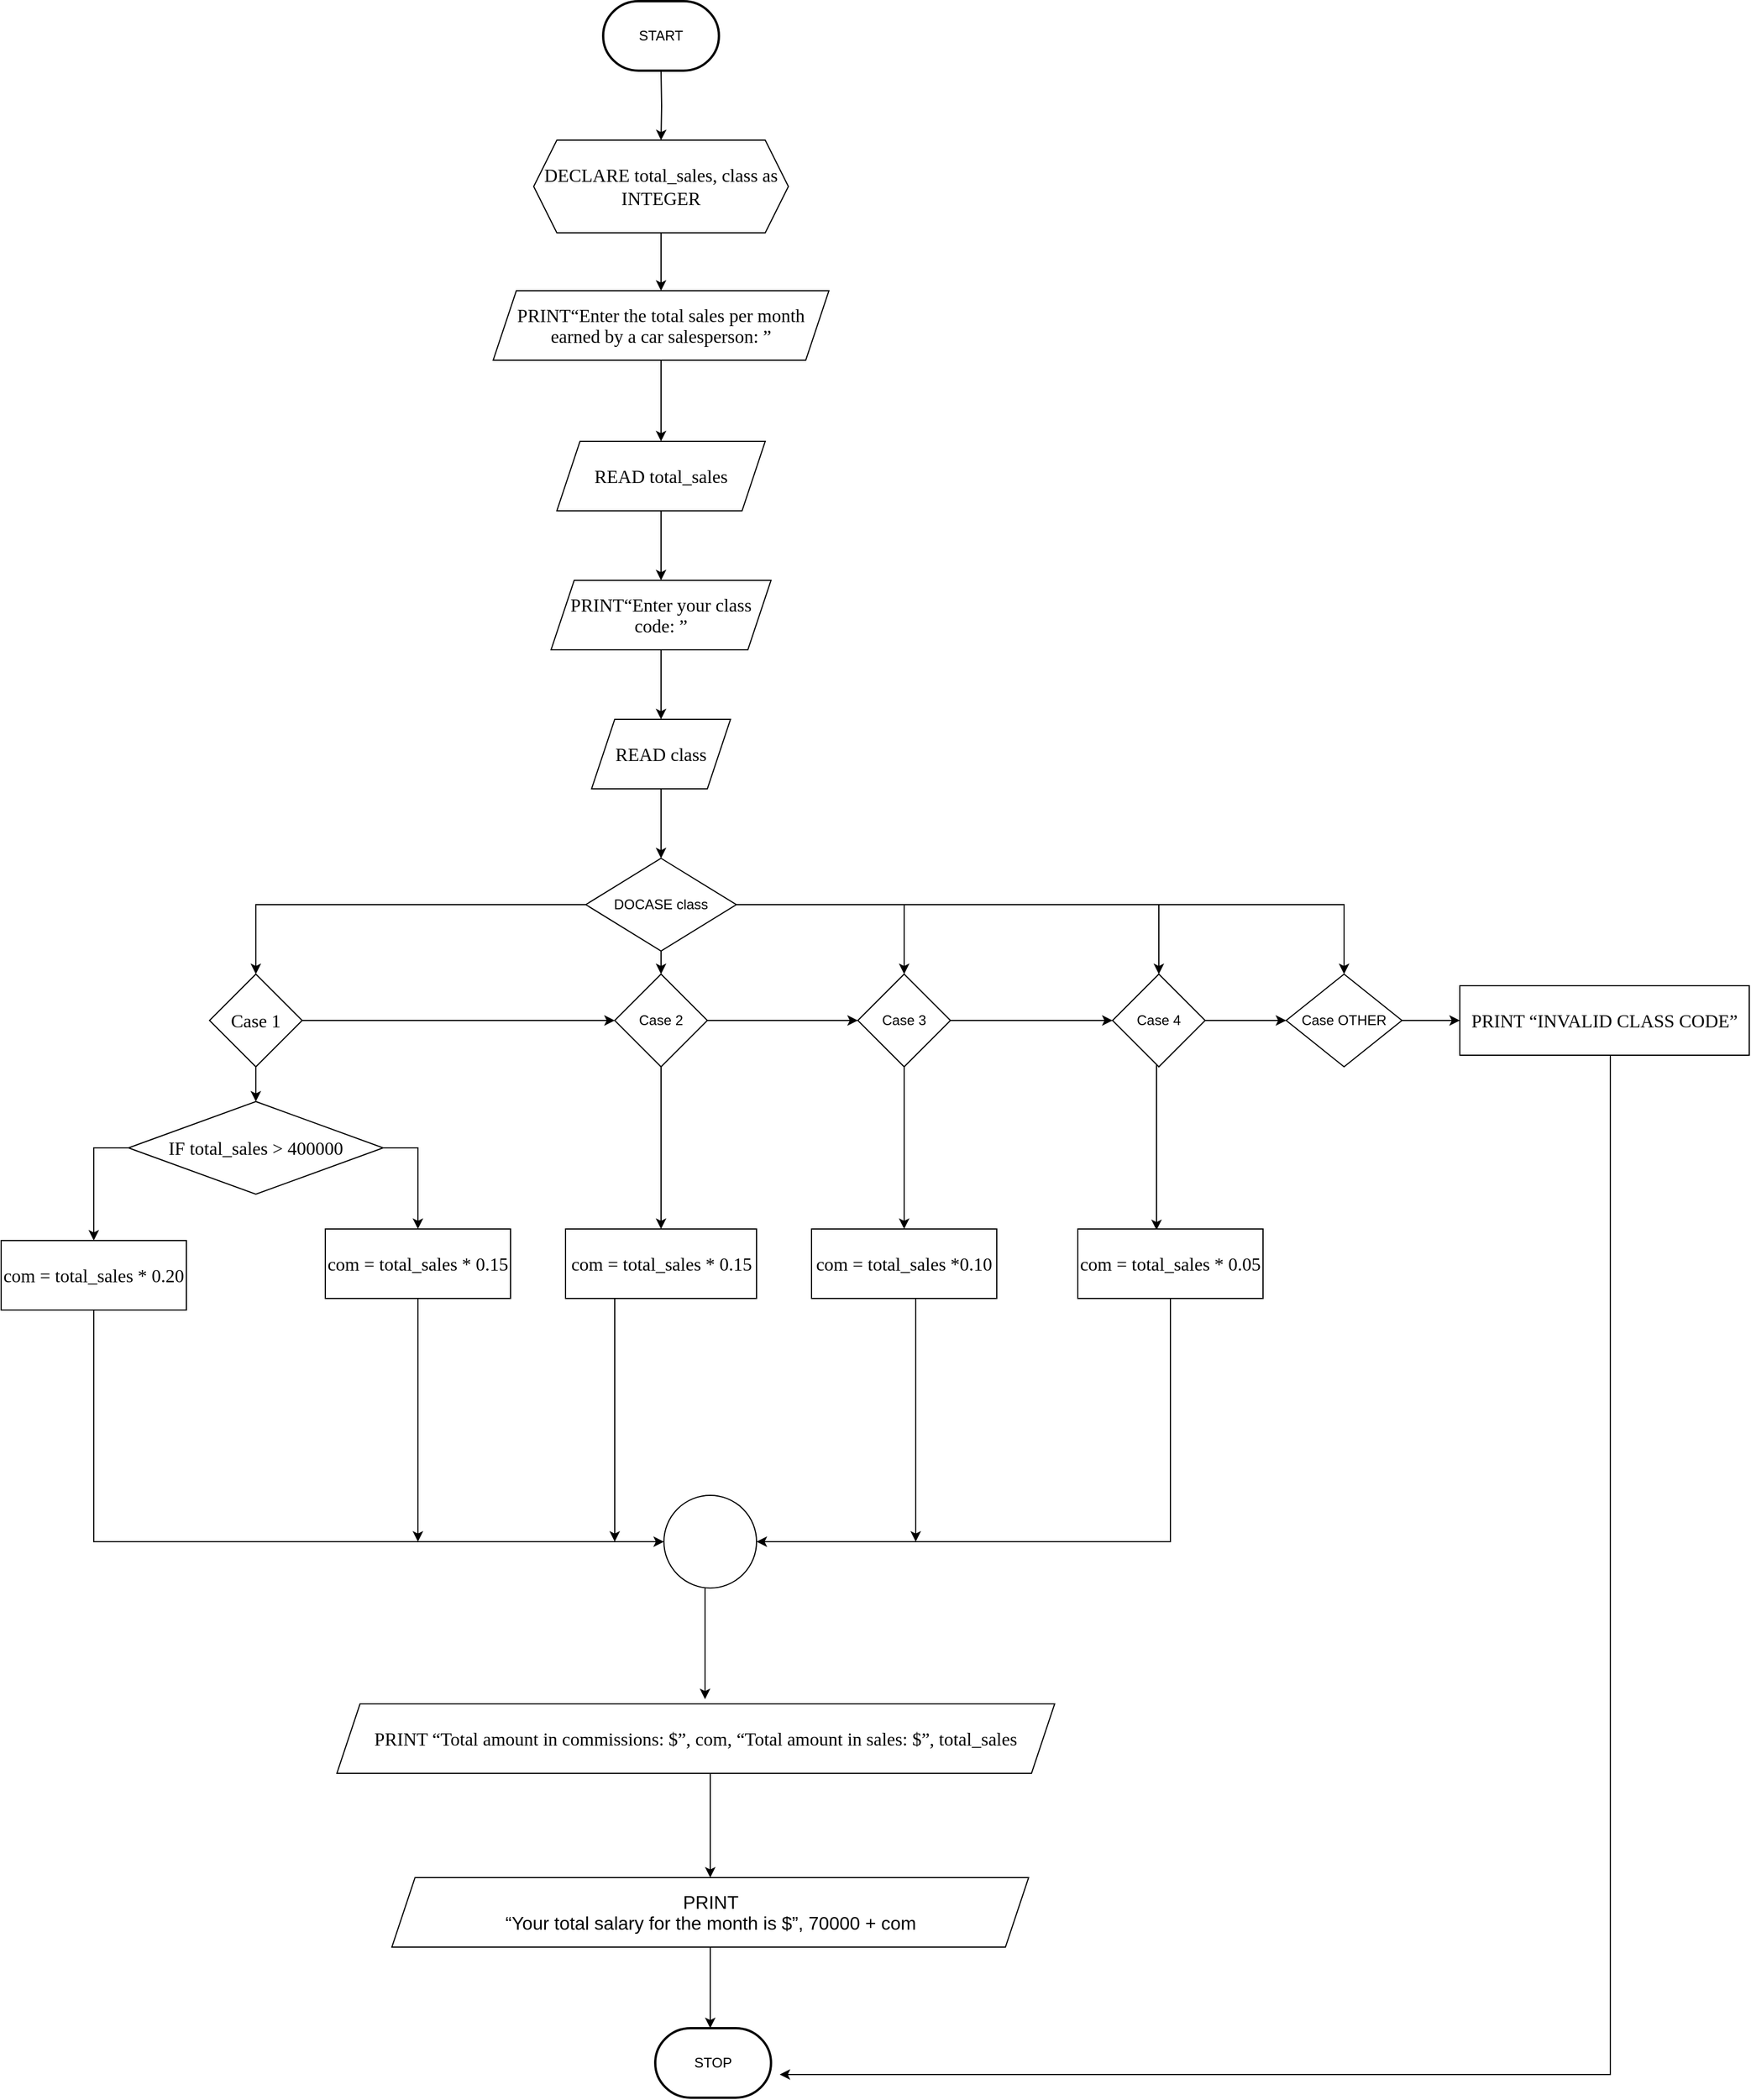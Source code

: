 <mxfile version="20.5.1" type="github">
  <diagram id="C5RBs43oDa-KdzZeNtuy" name="Page-1">
    <mxGraphModel dx="1604" dy="740" grid="1" gridSize="10" guides="1" tooltips="1" connect="1" arrows="1" fold="1" page="1" pageScale="1" pageWidth="827" pageHeight="1169" math="0" shadow="0">
      <root>
        <mxCell id="WIyWlLk6GJQsqaUBKTNV-0" />
        <mxCell id="WIyWlLk6GJQsqaUBKTNV-1" parent="WIyWlLk6GJQsqaUBKTNV-0" />
        <mxCell id="USOsOcjbHyalh4QCgonA-1" style="edgeStyle=orthogonalEdgeStyle;rounded=0;orthogonalLoop=1;jettySize=auto;html=1;entryX=0.5;entryY=0;entryDx=0;entryDy=0;" edge="1" parent="WIyWlLk6GJQsqaUBKTNV-1" target="USOsOcjbHyalh4QCgonA-7">
          <mxGeometry relative="1" as="geometry">
            <mxPoint x="400" y="170" as="targetPoint" />
            <mxPoint x="400" y="120" as="sourcePoint" />
          </mxGeometry>
        </mxCell>
        <mxCell id="USOsOcjbHyalh4QCgonA-3" style="edgeStyle=orthogonalEdgeStyle;rounded=0;orthogonalLoop=1;jettySize=auto;html=1;" edge="1" parent="WIyWlLk6GJQsqaUBKTNV-1">
          <mxGeometry relative="1" as="geometry">
            <mxPoint x="400" y="310" as="targetPoint" />
            <mxPoint x="400" y="260" as="sourcePoint" />
          </mxGeometry>
        </mxCell>
        <mxCell id="USOsOcjbHyalh4QCgonA-5" style="edgeStyle=orthogonalEdgeStyle;rounded=0;orthogonalLoop=1;jettySize=auto;html=1;" edge="1" parent="WIyWlLk6GJQsqaUBKTNV-1" source="USOsOcjbHyalh4QCgonA-4">
          <mxGeometry relative="1" as="geometry">
            <mxPoint x="400" y="440" as="targetPoint" />
          </mxGeometry>
        </mxCell>
        <mxCell id="USOsOcjbHyalh4QCgonA-4" value="&lt;span style=&quot;font-size: 12pt; line-height: 107%; font-family: &amp;quot;Times New Roman&amp;quot;, serif;&quot;&gt;PRINT“Enter the total sales per month earned by a car salesperson: ”&lt;/span&gt;" style="shape=parallelogram;perimeter=parallelogramPerimeter;whiteSpace=wrap;html=1;fixedSize=1;" vertex="1" parent="WIyWlLk6GJQsqaUBKTNV-1">
          <mxGeometry x="255" y="310" width="290" height="60" as="geometry" />
        </mxCell>
        <mxCell id="USOsOcjbHyalh4QCgonA-9" style="edgeStyle=orthogonalEdgeStyle;rounded=0;orthogonalLoop=1;jettySize=auto;html=1;" edge="1" parent="WIyWlLk6GJQsqaUBKTNV-1" source="USOsOcjbHyalh4QCgonA-6">
          <mxGeometry relative="1" as="geometry">
            <mxPoint x="400" y="560" as="targetPoint" />
          </mxGeometry>
        </mxCell>
        <mxCell id="USOsOcjbHyalh4QCgonA-6" value="&lt;span style=&quot;font-size: 12pt; line-height: 107%; font-family: &amp;quot;Times New Roman&amp;quot;, serif;&quot;&gt;READ total_sales&lt;/span&gt;" style="shape=parallelogram;perimeter=parallelogramPerimeter;whiteSpace=wrap;html=1;fixedSize=1;" vertex="1" parent="WIyWlLk6GJQsqaUBKTNV-1">
          <mxGeometry x="310" y="440" width="180" height="60" as="geometry" />
        </mxCell>
        <mxCell id="USOsOcjbHyalh4QCgonA-7" value="&lt;span style=&quot;font-family: &amp;quot;Times New Roman&amp;quot;, serif; font-size: 16px;&quot;&gt;DECLARE total_sales, class as INTEGER&lt;/span&gt;" style="shape=hexagon;perimeter=hexagonPerimeter2;whiteSpace=wrap;html=1;fixedSize=1;" vertex="1" parent="WIyWlLk6GJQsqaUBKTNV-1">
          <mxGeometry x="290" y="180" width="220" height="80" as="geometry" />
        </mxCell>
        <mxCell id="USOsOcjbHyalh4QCgonA-11" style="edgeStyle=orthogonalEdgeStyle;rounded=0;orthogonalLoop=1;jettySize=auto;html=1;" edge="1" parent="WIyWlLk6GJQsqaUBKTNV-1" source="USOsOcjbHyalh4QCgonA-10">
          <mxGeometry relative="1" as="geometry">
            <mxPoint x="400" y="680" as="targetPoint" />
          </mxGeometry>
        </mxCell>
        <mxCell id="USOsOcjbHyalh4QCgonA-10" value="&lt;p style=&quot;line-height:normal&quot; class=&quot;MsoNormal&quot;&gt;&lt;span style=&quot;font-size: 12pt; font-family: &amp;quot;Times New Roman&amp;quot;, serif;&quot;&gt;PRINT“Enter your class code: ”&lt;/span&gt;&lt;span&gt;&lt;/span&gt;&lt;/p&gt;" style="shape=parallelogram;perimeter=parallelogramPerimeter;whiteSpace=wrap;html=1;fixedSize=1;" vertex="1" parent="WIyWlLk6GJQsqaUBKTNV-1">
          <mxGeometry x="305" y="560" width="190" height="60" as="geometry" />
        </mxCell>
        <mxCell id="USOsOcjbHyalh4QCgonA-13" style="edgeStyle=orthogonalEdgeStyle;rounded=0;orthogonalLoop=1;jettySize=auto;html=1;" edge="1" parent="WIyWlLk6GJQsqaUBKTNV-1" source="USOsOcjbHyalh4QCgonA-12">
          <mxGeometry relative="1" as="geometry">
            <mxPoint x="400" y="800" as="targetPoint" />
          </mxGeometry>
        </mxCell>
        <mxCell id="USOsOcjbHyalh4QCgonA-12" value="&lt;span style=&quot;font-size: 12pt; line-height: 107%; font-family: &amp;quot;Times New Roman&amp;quot;, serif;&quot;&gt;READ class&lt;/span&gt;" style="shape=parallelogram;perimeter=parallelogramPerimeter;whiteSpace=wrap;html=1;fixedSize=1;" vertex="1" parent="WIyWlLk6GJQsqaUBKTNV-1">
          <mxGeometry x="340" y="680" width="120" height="60" as="geometry" />
        </mxCell>
        <mxCell id="USOsOcjbHyalh4QCgonA-21" style="edgeStyle=elbowEdgeStyle;rounded=0;orthogonalLoop=1;jettySize=auto;html=1;entryX=0.5;entryY=0;entryDx=0;entryDy=0;exitX=0;exitY=0.5;exitDx=0;exitDy=0;" edge="1" parent="WIyWlLk6GJQsqaUBKTNV-1" source="USOsOcjbHyalh4QCgonA-14" target="USOsOcjbHyalh4QCgonA-16">
          <mxGeometry relative="1" as="geometry">
            <Array as="points">
              <mxPoint x="50" y="850" />
              <mxPoint x="80" y="860" />
              <mxPoint x="150" y="830" />
              <mxPoint x="200" y="840" />
              <mxPoint x="250" y="860" />
            </Array>
          </mxGeometry>
        </mxCell>
        <mxCell id="USOsOcjbHyalh4QCgonA-42" style="edgeStyle=elbowEdgeStyle;rounded=0;orthogonalLoop=1;jettySize=auto;html=1;entryX=0.5;entryY=0;entryDx=0;entryDy=0;" edge="1" parent="WIyWlLk6GJQsqaUBKTNV-1" source="USOsOcjbHyalh4QCgonA-14" target="USOsOcjbHyalh4QCgonA-23">
          <mxGeometry relative="1" as="geometry" />
        </mxCell>
        <mxCell id="USOsOcjbHyalh4QCgonA-61" style="edgeStyle=elbowEdgeStyle;rounded=0;orthogonalLoop=1;jettySize=auto;html=1;entryX=0.5;entryY=0;entryDx=0;entryDy=0;" edge="1" parent="WIyWlLk6GJQsqaUBKTNV-1" source="USOsOcjbHyalh4QCgonA-14" target="USOsOcjbHyalh4QCgonA-24">
          <mxGeometry relative="1" as="geometry">
            <Array as="points">
              <mxPoint x="610" y="840" />
            </Array>
          </mxGeometry>
        </mxCell>
        <mxCell id="USOsOcjbHyalh4QCgonA-62" style="edgeStyle=elbowEdgeStyle;rounded=0;orthogonalLoop=1;jettySize=auto;html=1;entryX=0.5;entryY=0;entryDx=0;entryDy=0;" edge="1" parent="WIyWlLk6GJQsqaUBKTNV-1" source="USOsOcjbHyalh4QCgonA-14" target="USOsOcjbHyalh4QCgonA-25">
          <mxGeometry relative="1" as="geometry">
            <Array as="points">
              <mxPoint x="830" y="840" />
            </Array>
          </mxGeometry>
        </mxCell>
        <mxCell id="USOsOcjbHyalh4QCgonA-63" style="edgeStyle=elbowEdgeStyle;rounded=0;orthogonalLoop=1;jettySize=auto;html=1;exitX=1;exitY=0.5;exitDx=0;exitDy=0;entryX=0.5;entryY=0;entryDx=0;entryDy=0;" edge="1" parent="WIyWlLk6GJQsqaUBKTNV-1" source="USOsOcjbHyalh4QCgonA-14" target="USOsOcjbHyalh4QCgonA-26">
          <mxGeometry relative="1" as="geometry">
            <Array as="points">
              <mxPoint x="990" y="830" />
            </Array>
          </mxGeometry>
        </mxCell>
        <mxCell id="USOsOcjbHyalh4QCgonA-14" value="DOCASE class" style="rhombus;whiteSpace=wrap;html=1;" vertex="1" parent="WIyWlLk6GJQsqaUBKTNV-1">
          <mxGeometry x="335" y="800" width="130" height="80" as="geometry" />
        </mxCell>
        <mxCell id="USOsOcjbHyalh4QCgonA-39" style="edgeStyle=elbowEdgeStyle;rounded=0;orthogonalLoop=1;jettySize=auto;html=1;entryX=0.5;entryY=0;entryDx=0;entryDy=0;" edge="1" parent="WIyWlLk6GJQsqaUBKTNV-1" source="USOsOcjbHyalh4QCgonA-16" target="USOsOcjbHyalh4QCgonA-22">
          <mxGeometry relative="1" as="geometry" />
        </mxCell>
        <mxCell id="USOsOcjbHyalh4QCgonA-72" style="edgeStyle=elbowEdgeStyle;rounded=0;orthogonalLoop=1;jettySize=auto;html=1;entryX=0;entryY=0.5;entryDx=0;entryDy=0;" edge="1" parent="WIyWlLk6GJQsqaUBKTNV-1" source="USOsOcjbHyalh4QCgonA-16" target="USOsOcjbHyalh4QCgonA-23">
          <mxGeometry relative="1" as="geometry" />
        </mxCell>
        <mxCell id="USOsOcjbHyalh4QCgonA-16" value="&lt;span style=&quot;font-size: 12pt; line-height: 107%; font-family: &amp;quot;Times New Roman&amp;quot;, serif;&quot;&gt;Case 1&lt;/span&gt;" style="rhombus;whiteSpace=wrap;html=1;" vertex="1" parent="WIyWlLk6GJQsqaUBKTNV-1">
          <mxGeometry x="10" y="900" width="80" height="80" as="geometry" />
        </mxCell>
        <mxCell id="USOsOcjbHyalh4QCgonA-40" style="edgeStyle=elbowEdgeStyle;rounded=0;orthogonalLoop=1;jettySize=auto;html=1;exitX=0;exitY=0.5;exitDx=0;exitDy=0;entryX=0.5;entryY=0;entryDx=0;entryDy=0;" edge="1" parent="WIyWlLk6GJQsqaUBKTNV-1" source="USOsOcjbHyalh4QCgonA-22" target="USOsOcjbHyalh4QCgonA-27">
          <mxGeometry relative="1" as="geometry">
            <Array as="points">
              <mxPoint x="-90" y="1080" />
            </Array>
          </mxGeometry>
        </mxCell>
        <mxCell id="USOsOcjbHyalh4QCgonA-41" style="edgeStyle=elbowEdgeStyle;rounded=0;orthogonalLoop=1;jettySize=auto;html=1;exitX=1;exitY=0.5;exitDx=0;exitDy=0;entryX=0.5;entryY=0;entryDx=0;entryDy=0;" edge="1" parent="WIyWlLk6GJQsqaUBKTNV-1" source="USOsOcjbHyalh4QCgonA-22" target="USOsOcjbHyalh4QCgonA-28">
          <mxGeometry relative="1" as="geometry">
            <Array as="points">
              <mxPoint x="190" y="1080" />
            </Array>
          </mxGeometry>
        </mxCell>
        <mxCell id="USOsOcjbHyalh4QCgonA-22" value="&lt;span style=&quot;font-size: 12pt; line-height: 107%; font-family: &amp;quot;Times New Roman&amp;quot;, serif;&quot;&gt;IF total_sales &amp;gt; 400000&lt;/span&gt;" style="rhombus;whiteSpace=wrap;html=1;" vertex="1" parent="WIyWlLk6GJQsqaUBKTNV-1">
          <mxGeometry x="-60" y="1010" width="220" height="80" as="geometry" />
        </mxCell>
        <mxCell id="USOsOcjbHyalh4QCgonA-43" style="edgeStyle=elbowEdgeStyle;rounded=0;orthogonalLoop=1;jettySize=auto;html=1;exitX=0.5;exitY=1;exitDx=0;exitDy=0;entryX=0.5;entryY=0;entryDx=0;entryDy=0;" edge="1" parent="WIyWlLk6GJQsqaUBKTNV-1" source="USOsOcjbHyalh4QCgonA-23" target="USOsOcjbHyalh4QCgonA-29">
          <mxGeometry relative="1" as="geometry" />
        </mxCell>
        <mxCell id="USOsOcjbHyalh4QCgonA-53" style="edgeStyle=elbowEdgeStyle;rounded=0;orthogonalLoop=1;jettySize=auto;html=1;entryX=0;entryY=0.5;entryDx=0;entryDy=0;" edge="1" parent="WIyWlLk6GJQsqaUBKTNV-1" source="USOsOcjbHyalh4QCgonA-23" target="USOsOcjbHyalh4QCgonA-24">
          <mxGeometry relative="1" as="geometry" />
        </mxCell>
        <mxCell id="USOsOcjbHyalh4QCgonA-23" value="Case 2" style="rhombus;whiteSpace=wrap;html=1;" vertex="1" parent="WIyWlLk6GJQsqaUBKTNV-1">
          <mxGeometry x="360" y="900" width="80" height="80" as="geometry" />
        </mxCell>
        <mxCell id="USOsOcjbHyalh4QCgonA-44" style="edgeStyle=elbowEdgeStyle;rounded=0;orthogonalLoop=1;jettySize=auto;html=1;entryX=0.5;entryY=0;entryDx=0;entryDy=0;" edge="1" parent="WIyWlLk6GJQsqaUBKTNV-1" source="USOsOcjbHyalh4QCgonA-24" target="USOsOcjbHyalh4QCgonA-30">
          <mxGeometry relative="1" as="geometry" />
        </mxCell>
        <mxCell id="USOsOcjbHyalh4QCgonA-54" style="edgeStyle=elbowEdgeStyle;rounded=0;orthogonalLoop=1;jettySize=auto;html=1;entryX=0;entryY=0.5;entryDx=0;entryDy=0;" edge="1" parent="WIyWlLk6GJQsqaUBKTNV-1" source="USOsOcjbHyalh4QCgonA-24" target="USOsOcjbHyalh4QCgonA-25">
          <mxGeometry relative="1" as="geometry" />
        </mxCell>
        <mxCell id="USOsOcjbHyalh4QCgonA-24" value="Case 3" style="rhombus;whiteSpace=wrap;html=1;" vertex="1" parent="WIyWlLk6GJQsqaUBKTNV-1">
          <mxGeometry x="570" y="900" width="80" height="80" as="geometry" />
        </mxCell>
        <mxCell id="USOsOcjbHyalh4QCgonA-45" style="edgeStyle=elbowEdgeStyle;rounded=0;orthogonalLoop=1;jettySize=auto;html=1;entryX=0.425;entryY=0.017;entryDx=0;entryDy=0;entryPerimeter=0;" edge="1" parent="WIyWlLk6GJQsqaUBKTNV-1" source="USOsOcjbHyalh4QCgonA-25" target="USOsOcjbHyalh4QCgonA-31">
          <mxGeometry relative="1" as="geometry" />
        </mxCell>
        <mxCell id="USOsOcjbHyalh4QCgonA-55" style="edgeStyle=elbowEdgeStyle;rounded=0;orthogonalLoop=1;jettySize=auto;html=1;entryX=0;entryY=0.5;entryDx=0;entryDy=0;" edge="1" parent="WIyWlLk6GJQsqaUBKTNV-1" source="USOsOcjbHyalh4QCgonA-25" target="USOsOcjbHyalh4QCgonA-26">
          <mxGeometry relative="1" as="geometry" />
        </mxCell>
        <mxCell id="USOsOcjbHyalh4QCgonA-25" value="Case 4" style="rhombus;whiteSpace=wrap;html=1;" vertex="1" parent="WIyWlLk6GJQsqaUBKTNV-1">
          <mxGeometry x="790" y="900" width="80" height="80" as="geometry" />
        </mxCell>
        <mxCell id="USOsOcjbHyalh4QCgonA-46" style="edgeStyle=elbowEdgeStyle;rounded=0;orthogonalLoop=1;jettySize=auto;html=1;exitX=1;exitY=0.5;exitDx=0;exitDy=0;entryX=0;entryY=0.5;entryDx=0;entryDy=0;" edge="1" parent="WIyWlLk6GJQsqaUBKTNV-1" source="USOsOcjbHyalh4QCgonA-26" target="USOsOcjbHyalh4QCgonA-32">
          <mxGeometry relative="1" as="geometry" />
        </mxCell>
        <mxCell id="USOsOcjbHyalh4QCgonA-26" value="Case OTHER" style="rhombus;whiteSpace=wrap;html=1;" vertex="1" parent="WIyWlLk6GJQsqaUBKTNV-1">
          <mxGeometry x="940" y="900" width="100" height="80" as="geometry" />
        </mxCell>
        <mxCell id="USOsOcjbHyalh4QCgonA-66" style="edgeStyle=elbowEdgeStyle;rounded=0;orthogonalLoop=1;jettySize=auto;html=1;entryX=0;entryY=0.5;entryDx=0;entryDy=0;" edge="1" parent="WIyWlLk6GJQsqaUBKTNV-1" source="USOsOcjbHyalh4QCgonA-27" target="USOsOcjbHyalh4QCgonA-35">
          <mxGeometry relative="1" as="geometry">
            <Array as="points">
              <mxPoint x="-90" y="1240" />
            </Array>
          </mxGeometry>
        </mxCell>
        <mxCell id="USOsOcjbHyalh4QCgonA-27" value="&lt;span style=&quot;font-size: 12pt; line-height: 107%; font-family: &amp;quot;Times New Roman&amp;quot;, serif;&quot;&gt;com = total_sales * 0.20&lt;/span&gt;" style="rounded=0;whiteSpace=wrap;html=1;" vertex="1" parent="WIyWlLk6GJQsqaUBKTNV-1">
          <mxGeometry x="-170" y="1130" width="160" height="60" as="geometry" />
        </mxCell>
        <mxCell id="USOsOcjbHyalh4QCgonA-67" style="edgeStyle=elbowEdgeStyle;rounded=0;orthogonalLoop=1;jettySize=auto;html=1;" edge="1" parent="WIyWlLk6GJQsqaUBKTNV-1" source="USOsOcjbHyalh4QCgonA-28">
          <mxGeometry relative="1" as="geometry">
            <mxPoint x="190" y="1390" as="targetPoint" />
          </mxGeometry>
        </mxCell>
        <mxCell id="USOsOcjbHyalh4QCgonA-28" value="&lt;span style=&quot;font-size: 12pt; line-height: 107%; font-family: &amp;quot;Times New Roman&amp;quot;, serif;&quot;&gt;com = total_sales * 0.15&lt;/span&gt;" style="rounded=0;whiteSpace=wrap;html=1;fontStyle=0" vertex="1" parent="WIyWlLk6GJQsqaUBKTNV-1">
          <mxGeometry x="110" y="1120" width="160" height="60" as="geometry" />
        </mxCell>
        <mxCell id="USOsOcjbHyalh4QCgonA-68" style="edgeStyle=elbowEdgeStyle;rounded=0;orthogonalLoop=1;jettySize=auto;html=1;strokeColor=default;strokeWidth=1;" edge="1" parent="WIyWlLk6GJQsqaUBKTNV-1" source="USOsOcjbHyalh4QCgonA-29">
          <mxGeometry relative="1" as="geometry">
            <mxPoint x="360" y="1390" as="targetPoint" />
          </mxGeometry>
        </mxCell>
        <mxCell id="USOsOcjbHyalh4QCgonA-29" value="&lt;span style=&quot;font-size: 12pt; line-height: 107%; font-family: &amp;quot;Times New Roman&amp;quot;, serif;&quot;&gt;com = total_sales * 0.15&lt;/span&gt;" style="rounded=0;whiteSpace=wrap;html=1;" vertex="1" parent="WIyWlLk6GJQsqaUBKTNV-1">
          <mxGeometry x="317.5" y="1120" width="165" height="60" as="geometry" />
        </mxCell>
        <mxCell id="USOsOcjbHyalh4QCgonA-70" style="edgeStyle=elbowEdgeStyle;rounded=0;orthogonalLoop=1;jettySize=auto;html=1;" edge="1" parent="WIyWlLk6GJQsqaUBKTNV-1" source="USOsOcjbHyalh4QCgonA-30">
          <mxGeometry relative="1" as="geometry">
            <mxPoint x="620" y="1390" as="targetPoint" />
            <Array as="points">
              <mxPoint x="620" y="1390" />
            </Array>
          </mxGeometry>
        </mxCell>
        <mxCell id="USOsOcjbHyalh4QCgonA-30" value="&lt;span style=&quot;font-size: 12pt; line-height: 107%; font-family: &amp;quot;Times New Roman&amp;quot;, serif;&quot;&gt;com = total_sales *0.10&lt;/span&gt;" style="rounded=0;whiteSpace=wrap;html=1;" vertex="1" parent="WIyWlLk6GJQsqaUBKTNV-1">
          <mxGeometry x="530" y="1120" width="160" height="60" as="geometry" />
        </mxCell>
        <mxCell id="USOsOcjbHyalh4QCgonA-69" style="edgeStyle=elbowEdgeStyle;rounded=0;orthogonalLoop=1;jettySize=auto;html=1;exitX=0.5;exitY=1;exitDx=0;exitDy=0;entryX=1;entryY=0.5;entryDx=0;entryDy=0;" edge="1" parent="WIyWlLk6GJQsqaUBKTNV-1" source="USOsOcjbHyalh4QCgonA-31" target="USOsOcjbHyalh4QCgonA-35">
          <mxGeometry relative="1" as="geometry">
            <Array as="points">
              <mxPoint x="840" y="1290" />
            </Array>
          </mxGeometry>
        </mxCell>
        <mxCell id="USOsOcjbHyalh4QCgonA-31" value="&lt;span style=&quot;font-size: 12pt; line-height: 107%; font-family: &amp;quot;Times New Roman&amp;quot;, serif;&quot;&gt;com = total_sales * 0.05&lt;/span&gt;" style="rounded=0;whiteSpace=wrap;html=1;" vertex="1" parent="WIyWlLk6GJQsqaUBKTNV-1">
          <mxGeometry x="760" y="1120" width="160" height="60" as="geometry" />
        </mxCell>
        <mxCell id="USOsOcjbHyalh4QCgonA-64" style="edgeStyle=elbowEdgeStyle;rounded=0;orthogonalLoop=1;jettySize=auto;html=1;entryX=1;entryY=0.5;entryDx=0;entryDy=0;" edge="1" parent="WIyWlLk6GJQsqaUBKTNV-1" source="USOsOcjbHyalh4QCgonA-32">
          <mxGeometry relative="1" as="geometry">
            <mxPoint x="502.5" y="1850" as="targetPoint" />
            <Array as="points">
              <mxPoint x="1220" y="1030" />
              <mxPoint x="1190" y="1090" />
            </Array>
          </mxGeometry>
        </mxCell>
        <mxCell id="USOsOcjbHyalh4QCgonA-32" value="&lt;span style=&quot;font-size: 12pt; line-height: 107%; font-family: &amp;quot;Times New Roman&amp;quot;, serif;&quot;&gt;PRINT “INVALID CLASS CODE”&lt;/span&gt;" style="rounded=0;whiteSpace=wrap;html=1;" vertex="1" parent="WIyWlLk6GJQsqaUBKTNV-1">
          <mxGeometry x="1090" y="910" width="250" height="60" as="geometry" />
        </mxCell>
        <mxCell id="USOsOcjbHyalh4QCgonA-71" style="edgeStyle=elbowEdgeStyle;rounded=0;orthogonalLoop=1;jettySize=auto;html=1;entryX=0.513;entryY=-0.067;entryDx=0;entryDy=0;entryPerimeter=0;" edge="1" parent="WIyWlLk6GJQsqaUBKTNV-1" source="USOsOcjbHyalh4QCgonA-35" target="USOsOcjbHyalh4QCgonA-36">
          <mxGeometry relative="1" as="geometry" />
        </mxCell>
        <mxCell id="USOsOcjbHyalh4QCgonA-35" value="" style="ellipse;whiteSpace=wrap;html=1;aspect=fixed;" vertex="1" parent="WIyWlLk6GJQsqaUBKTNV-1">
          <mxGeometry x="402.5" y="1350" width="80" height="80" as="geometry" />
        </mxCell>
        <mxCell id="USOsOcjbHyalh4QCgonA-56" style="edgeStyle=elbowEdgeStyle;rounded=0;orthogonalLoop=1;jettySize=auto;html=1;entryX=0.5;entryY=0;entryDx=0;entryDy=0;" edge="1" parent="WIyWlLk6GJQsqaUBKTNV-1" source="USOsOcjbHyalh4QCgonA-36" target="USOsOcjbHyalh4QCgonA-37">
          <mxGeometry relative="1" as="geometry" />
        </mxCell>
        <mxCell id="USOsOcjbHyalh4QCgonA-36" value="&lt;p style=&quot;line-height:normal&quot; class=&quot;MsoNormal&quot;&gt;&lt;/p&gt;&lt;p style=&quot;line-height:normal&quot; class=&quot;MsoNormal&quot;&gt;&lt;span style=&quot;font-size: 12pt; font-family: &amp;quot;Times New Roman&amp;quot;, serif;&quot;&gt;PRINT “Total amount in commissions: $”, com, “Total&amp;nbsp;&lt;/span&gt;&lt;span style=&quot;font-family: &amp;quot;Times New Roman&amp;quot;, serif; font-size: 12pt; text-indent: 0.5in; background-color: initial;&quot;&gt;amount&amp;nbsp;in sales: $”, total_sales&lt;/span&gt;&lt;/p&gt;" style="shape=parallelogram;perimeter=parallelogramPerimeter;whiteSpace=wrap;html=1;fixedSize=1;" vertex="1" parent="WIyWlLk6GJQsqaUBKTNV-1">
          <mxGeometry x="120" y="1530" width="620" height="60" as="geometry" />
        </mxCell>
        <mxCell id="USOsOcjbHyalh4QCgonA-57" style="edgeStyle=elbowEdgeStyle;rounded=0;orthogonalLoop=1;jettySize=auto;html=1;entryX=0.5;entryY=0;entryDx=0;entryDy=0;" edge="1" parent="WIyWlLk6GJQsqaUBKTNV-1" source="USOsOcjbHyalh4QCgonA-37">
          <mxGeometry relative="1" as="geometry">
            <mxPoint x="442.5" y="1810" as="targetPoint" />
          </mxGeometry>
        </mxCell>
        <mxCell id="USOsOcjbHyalh4QCgonA-37" value="&lt;span style=&quot;font-size:12.0pt;line-height:107%;&lt;br/&gt;font-family:&amp;quot;Times New Roman&amp;quot;,serif;mso-fareast-font-family:&amp;quot;Times New Roman&amp;quot;;&lt;br/&gt;mso-ansi-language:EN-US;mso-fareast-language:EN-US;mso-bidi-language:AR-SA&quot;&gt;PRINT&lt;br/&gt;“Your total salary for the month is $”, 70000 + com&lt;/span&gt;" style="shape=parallelogram;perimeter=parallelogramPerimeter;whiteSpace=wrap;html=1;fixedSize=1;" vertex="1" parent="WIyWlLk6GJQsqaUBKTNV-1">
          <mxGeometry x="167.5" y="1680" width="550" height="60" as="geometry" />
        </mxCell>
        <mxCell id="USOsOcjbHyalh4QCgonA-75" value="START" style="strokeWidth=2;html=1;shape=mxgraph.flowchart.terminator;whiteSpace=wrap;" vertex="1" parent="WIyWlLk6GJQsqaUBKTNV-1">
          <mxGeometry x="350" y="60" width="100" height="60" as="geometry" />
        </mxCell>
        <mxCell id="USOsOcjbHyalh4QCgonA-76" value="STOP" style="strokeWidth=2;html=1;shape=mxgraph.flowchart.terminator;whiteSpace=wrap;" vertex="1" parent="WIyWlLk6GJQsqaUBKTNV-1">
          <mxGeometry x="395" y="1810" width="100" height="60" as="geometry" />
        </mxCell>
      </root>
    </mxGraphModel>
  </diagram>
</mxfile>
